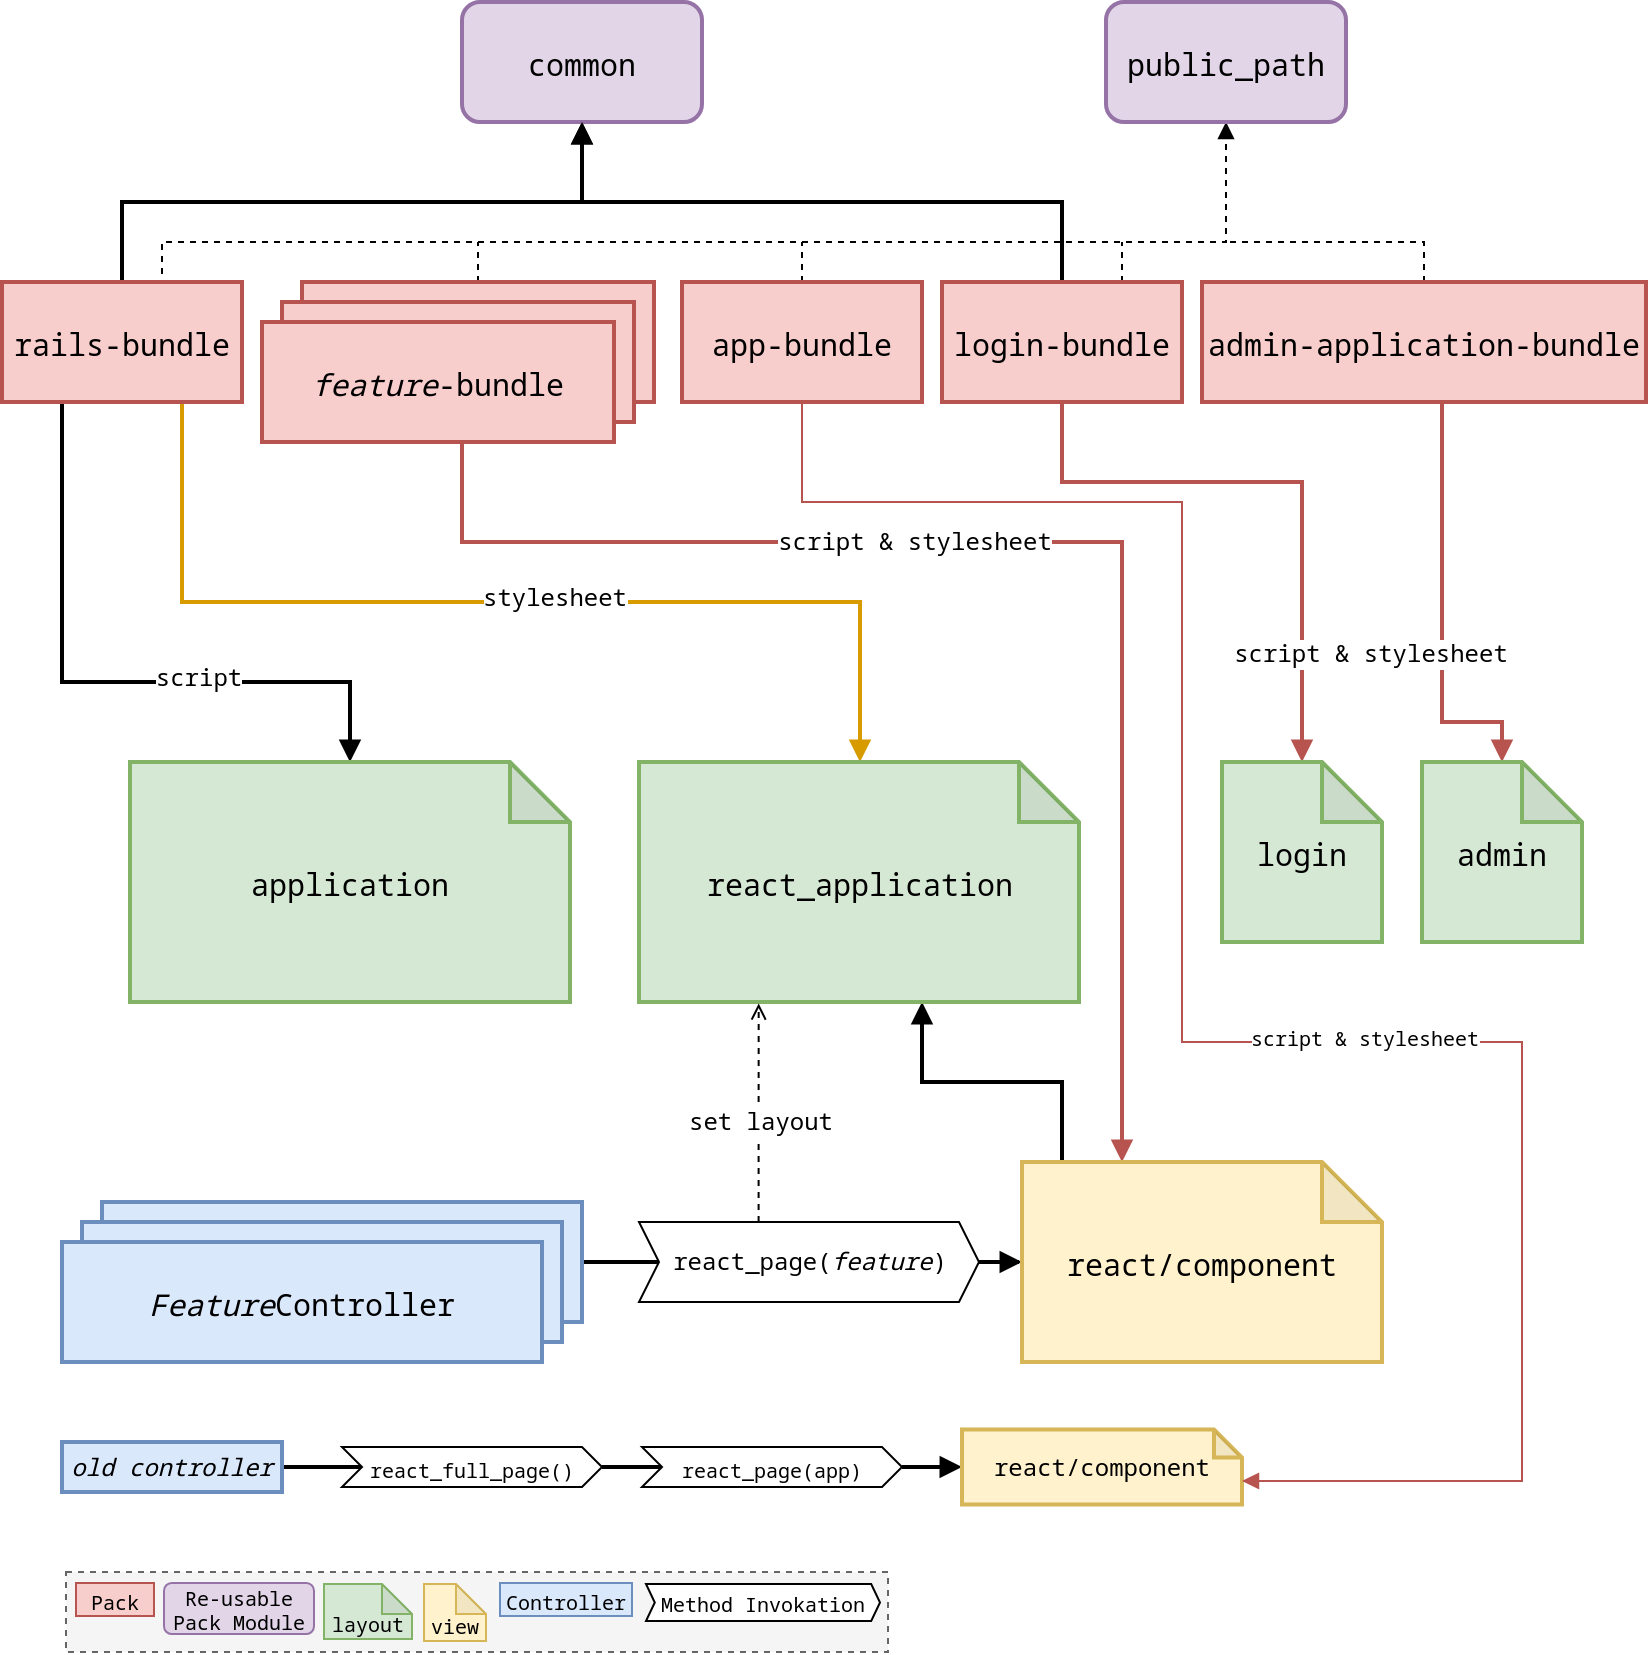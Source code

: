 <mxfile version="15.4.3" type="github">
  <diagram id="g3s3_oMSda1qEZBIPDO_" name="Page-1">
    <mxGraphModel dx="1426" dy="670" grid="1" gridSize="10" guides="1" tooltips="1" connect="1" arrows="1" fold="1" page="1" pageScale="1" pageWidth="827" pageHeight="1169" math="0" shadow="0">
      <root>
        <mxCell id="0" />
        <mxCell id="1" parent="0" />
        <mxCell id="Movc8tXXRkuTVprkoED4-1" value="" style="rounded=0;whiteSpace=wrap;html=1;fontFamily=Noto Sans Mono;fontSource=https%3A%2F%2Ffonts.googleapis.com%2Fcss%3Ffamily%3DNoto%2BSans%2BMono;fontSize=12;strokeWidth=1;align=center;verticalAlign=middle;fillColor=#f5f5f5;strokeColor=#666666;fontColor=#333333;dashed=1;" vertex="1" parent="1">
          <mxGeometry x="42" y="845" width="411" height="40" as="geometry" />
        </mxCell>
        <mxCell id="Movc8tXXRkuTVprkoED4-2" style="edgeStyle=orthogonalEdgeStyle;rounded=0;orthogonalLoop=1;jettySize=auto;html=1;entryX=0.5;entryY=1;entryDx=0;entryDy=0;fontFamily=Noto Sans Mono;fontSource=https%3A%2F%2Ffonts.googleapis.com%2Fcss%3Ffamily%3DNoto%2BSans%2BMono;endArrow=block;endFill=1;strokeWidth=2;" edge="1" parent="1" source="Movc8tXXRkuTVprkoED4-8" target="Movc8tXXRkuTVprkoED4-9">
          <mxGeometry relative="1" as="geometry">
            <Array as="points">
              <mxPoint x="70" y="160" />
              <mxPoint x="300" y="160" />
            </Array>
          </mxGeometry>
        </mxCell>
        <mxCell id="Movc8tXXRkuTVprkoED4-3" style="edgeStyle=orthogonalEdgeStyle;rounded=0;orthogonalLoop=1;jettySize=auto;html=1;entryX=0.5;entryY=1;entryDx=0;entryDy=0;fontFamily=Noto Sans Mono;fontSource=https%3A%2F%2Ffonts.googleapis.com%2Fcss%3Ffamily%3DNoto%2BSans%2BMono;endArrow=block;endFill=1;strokeWidth=1;exitX=0.5;exitY=0;exitDx=0;exitDy=0;jumpStyle=none;jumpSize=10;dashed=1;" edge="1" parent="1" source="Movc8tXXRkuTVprkoED4-8" target="Movc8tXXRkuTVprkoED4-10">
          <mxGeometry relative="1" as="geometry">
            <Array as="points">
              <mxPoint x="90" y="200" />
              <mxPoint x="90" y="180" />
              <mxPoint x="622" y="180" />
            </Array>
          </mxGeometry>
        </mxCell>
        <mxCell id="Movc8tXXRkuTVprkoED4-4" style="edgeStyle=orthogonalEdgeStyle;rounded=0;jumpStyle=none;jumpSize=10;orthogonalLoop=1;jettySize=auto;html=1;exitX=0.75;exitY=1;exitDx=0;exitDy=0;entryX=0.5;entryY=0;entryDx=0;entryDy=0;entryPerimeter=0;fontFamily=Noto Sans Mono;fontSource=https%3A%2F%2Ffonts.googleapis.com%2Fcss%3Ffamily%3DNoto%2BSans%2BMono;fontSize=12;endArrow=block;endFill=1;strokeWidth=2;fillColor=#ffe6cc;strokeColor=#d79b00;" edge="1" parent="1" source="Movc8tXXRkuTVprkoED4-8" target="Movc8tXXRkuTVprkoED4-23">
          <mxGeometry relative="1" as="geometry">
            <Array as="points">
              <mxPoint x="100" y="360" />
              <mxPoint x="439" y="360" />
              <mxPoint x="439" y="440" />
            </Array>
          </mxGeometry>
        </mxCell>
        <mxCell id="Movc8tXXRkuTVprkoED4-5" value="stylesheet" style="edgeLabel;html=1;align=center;verticalAlign=middle;resizable=0;points=[];fontSize=12;fontFamily=Noto Sans Mono;" vertex="1" connectable="0" parent="Movc8tXXRkuTVprkoED4-4">
          <mxGeometry x="0.182" relative="1" as="geometry">
            <mxPoint x="-21" y="-2" as="offset" />
          </mxGeometry>
        </mxCell>
        <mxCell id="Movc8tXXRkuTVprkoED4-6" style="edgeStyle=orthogonalEdgeStyle;rounded=0;jumpStyle=none;jumpSize=10;orthogonalLoop=1;jettySize=auto;html=1;exitX=0.25;exitY=1;exitDx=0;exitDy=0;entryX=0.5;entryY=0;entryDx=0;entryDy=0;entryPerimeter=0;fontFamily=Noto Sans Mono;fontSource=https%3A%2F%2Ffonts.googleapis.com%2Fcss%3Ffamily%3DNoto%2BSans%2BMono;fontSize=14;endArrow=block;endFill=1;strokeWidth=2;" edge="1" parent="1" source="Movc8tXXRkuTVprkoED4-8" target="Movc8tXXRkuTVprkoED4-21">
          <mxGeometry relative="1" as="geometry">
            <Array as="points">
              <mxPoint x="40" y="400" />
              <mxPoint x="184" y="400" />
            </Array>
          </mxGeometry>
        </mxCell>
        <mxCell id="Movc8tXXRkuTVprkoED4-7" value="&lt;font style=&quot;font-size: 12px&quot;&gt;script&lt;/font&gt;" style="edgeLabel;html=1;align=center;verticalAlign=middle;resizable=0;points=[];fontSize=14;fontFamily=Noto Sans Mono;" vertex="1" connectable="0" parent="Movc8tXXRkuTVprkoED4-6">
          <mxGeometry x="0.636" y="3" relative="1" as="geometry">
            <mxPoint x="-57" as="offset" />
          </mxGeometry>
        </mxCell>
        <mxCell id="Movc8tXXRkuTVprkoED4-8" value="rails-bundle" style="rounded=0;whiteSpace=wrap;html=1;strokeWidth=2;shadow=0;glass=0;sketch=0;fontFamily=Noto Sans Mono;fontSize=15;fontSource=https%3A%2F%2Ffonts.googleapis.com%2Fcss%3Ffamily%3DNoto%2BSans%2BMono;fillColor=#f8cecc;strokeColor=#b85450;" vertex="1" parent="1">
          <mxGeometry x="10" y="200" width="120" height="60" as="geometry" />
        </mxCell>
        <mxCell id="Movc8tXXRkuTVprkoED4-9" value="common" style="rounded=1;whiteSpace=wrap;html=1;strokeWidth=2;shadow=0;glass=0;sketch=0;fontFamily=Noto Sans Mono;fontSize=15;fontSource=https%3A%2F%2Ffonts.googleapis.com%2Fcss%3Ffamily%3DNoto%2BSans%2BMono;fillColor=#e1d5e7;strokeColor=#9673a6;" vertex="1" parent="1">
          <mxGeometry x="240" y="60" width="120" height="60" as="geometry" />
        </mxCell>
        <mxCell id="Movc8tXXRkuTVprkoED4-10" value="public_path" style="rounded=1;whiteSpace=wrap;html=1;strokeWidth=2;shadow=0;glass=0;sketch=0;fontFamily=Noto Sans Mono;fontSize=15;fontSource=https%3A%2F%2Ffonts.googleapis.com%2Fcss%3Ffamily%3DNoto%2BSans%2BMono;fillColor=#e1d5e7;strokeColor=#9673a6;" vertex="1" parent="1">
          <mxGeometry x="562" y="60" width="120" height="60" as="geometry" />
        </mxCell>
        <mxCell id="Movc8tXXRkuTVprkoED4-11" style="edgeStyle=orthogonalEdgeStyle;rounded=0;orthogonalLoop=1;jettySize=auto;html=1;entryX=0.5;entryY=1;entryDx=0;entryDy=0;fontFamily=Noto Sans Mono;fontSource=https%3A%2F%2Ffonts.googleapis.com%2Fcss%3Ffamily%3DNoto%2BSans%2BMono;endArrow=block;endFill=1;exitX=0.5;exitY=0;exitDx=0;exitDy=0;strokeWidth=2;" edge="1" parent="1" source="Movc8tXXRkuTVprkoED4-14" target="Movc8tXXRkuTVprkoED4-9">
          <mxGeometry relative="1" as="geometry">
            <Array as="points">
              <mxPoint x="540" y="160" />
              <mxPoint x="300" y="160" />
            </Array>
          </mxGeometry>
        </mxCell>
        <mxCell id="Movc8tXXRkuTVprkoED4-12" style="edgeStyle=orthogonalEdgeStyle;rounded=0;orthogonalLoop=1;jettySize=auto;html=1;exitX=0.75;exitY=0;exitDx=0;exitDy=0;fontFamily=Noto Sans Mono;fontSource=https%3A%2F%2Ffonts.googleapis.com%2Fcss%3Ffamily%3DNoto%2BSans%2BMono;endArrow=none;endFill=0;strokeWidth=1;dashed=1;jumpStyle=none;" edge="1" parent="1" source="Movc8tXXRkuTVprkoED4-14">
          <mxGeometry relative="1" as="geometry">
            <mxPoint x="570" y="180" as="targetPoint" />
          </mxGeometry>
        </mxCell>
        <mxCell id="Movc8tXXRkuTVprkoED4-13" style="edgeStyle=orthogonalEdgeStyle;rounded=0;jumpStyle=none;jumpSize=10;orthogonalLoop=1;jettySize=auto;html=1;entryX=0.5;entryY=0;entryDx=0;entryDy=0;entryPerimeter=0;fontFamily=Noto Sans Mono;fontSource=https%3A%2F%2Ffonts.googleapis.com%2Fcss%3Ffamily%3DNoto%2BSans%2BMono;fontSize=12;endArrow=block;endFill=1;strokeWidth=2;exitX=0.5;exitY=1;exitDx=0;exitDy=0;fillColor=#f8cecc;strokeColor=#b85450;sketch=0;shadow=0;flowAnimation=0;orthogonal=0;comic=0;fixDash=0;noJump=0;" edge="1" parent="1" source="Movc8tXXRkuTVprkoED4-14" target="Movc8tXXRkuTVprkoED4-28">
          <mxGeometry relative="1" as="geometry">
            <Array as="points">
              <mxPoint x="540" y="300" />
              <mxPoint x="660" y="300" />
            </Array>
          </mxGeometry>
        </mxCell>
        <mxCell id="Movc8tXXRkuTVprkoED4-14" value="login-bundle" style="rounded=0;whiteSpace=wrap;html=1;strokeWidth=2;shadow=0;glass=0;sketch=0;fontFamily=Noto Sans Mono;fontSize=15;fontSource=https%3A%2F%2Ffonts.googleapis.com%2Fcss%3Ffamily%3DNoto%2BSans%2BMono;fillColor=#f8cecc;strokeColor=#b85450;" vertex="1" parent="1">
          <mxGeometry x="480" y="200" width="120" height="60" as="geometry" />
        </mxCell>
        <mxCell id="Movc8tXXRkuTVprkoED4-15" style="edgeStyle=orthogonalEdgeStyle;rounded=0;jumpStyle=none;jumpSize=10;orthogonalLoop=1;jettySize=auto;html=1;entryX=0.5;entryY=0;entryDx=0;entryDy=0;entryPerimeter=0;fontFamily=Noto Sans Mono;fontSource=https%3A%2F%2Ffonts.googleapis.com%2Fcss%3Ffamily%3DNoto%2BSans%2BMono;fontSize=12;endArrow=block;endFill=1;strokeWidth=2;fillColor=#f8cecc;strokeColor=#b85450;" edge="1" parent="1" source="Movc8tXXRkuTVprkoED4-18" target="Movc8tXXRkuTVprkoED4-27">
          <mxGeometry relative="1" as="geometry">
            <Array as="points">
              <mxPoint x="730" y="420" />
              <mxPoint x="760" y="420" />
            </Array>
          </mxGeometry>
        </mxCell>
        <mxCell id="Movc8tXXRkuTVprkoED4-16" value="script &amp;amp; stylesheet" style="edgeLabel;html=1;align=center;verticalAlign=middle;resizable=0;points=[];fontSize=12;fontFamily=Noto Sans Mono;" vertex="1" connectable="0" parent="Movc8tXXRkuTVprkoED4-15">
          <mxGeometry x="-0.598" y="2" relative="1" as="geometry">
            <mxPoint x="-38" y="84" as="offset" />
          </mxGeometry>
        </mxCell>
        <mxCell id="Movc8tXXRkuTVprkoED4-17" style="edgeStyle=orthogonalEdgeStyle;rounded=0;jumpSize=10;orthogonalLoop=1;jettySize=auto;html=1;dashed=1;fontFamily=Noto Sans Mono;fontSource=https%3A%2F%2Ffonts.googleapis.com%2Fcss%3Ffamily%3DNoto%2BSans%2BMono;fontSize=15;endArrow=none;endFill=0;strokeWidth=1;" edge="1" parent="1" source="Movc8tXXRkuTVprkoED4-18">
          <mxGeometry relative="1" as="geometry">
            <mxPoint x="620" y="180" as="targetPoint" />
          </mxGeometry>
        </mxCell>
        <mxCell id="Movc8tXXRkuTVprkoED4-18" value="admin-application-bundle" style="rounded=0;whiteSpace=wrap;html=1;strokeWidth=2;shadow=0;glass=0;sketch=0;fontFamily=Noto Sans Mono;fontSize=15;fontSource=https%3A%2F%2Ffonts.googleapis.com%2Fcss%3Ffamily%3DNoto%2BSans%2BMono;fillColor=#f8cecc;strokeColor=#b85450;" vertex="1" parent="1">
          <mxGeometry x="610" y="200" width="222" height="60" as="geometry" />
        </mxCell>
        <mxCell id="Movc8tXXRkuTVprkoED4-19" style="edgeStyle=orthogonalEdgeStyle;rounded=0;comic=0;sketch=0;jumpStyle=none;jumpSize=10;orthogonalLoop=1;jettySize=auto;html=1;shadow=0;fontFamily=Noto Sans Mono;fontSource=https%3A%2F%2Ffonts.googleapis.com%2Fcss%3Ffamily%3DNoto%2BSans%2BMono;fontSize=12;startArrow=none;endArrow=block;endFill=1;strokeWidth=2;strokeColor=#b85450;fillColor=#f8cecc;" edge="1" parent="1" source="Movc8tXXRkuTVprkoED4-55" target="Movc8tXXRkuTVprkoED4-33">
          <mxGeometry relative="1" as="geometry">
            <Array as="points">
              <mxPoint x="240" y="330" />
              <mxPoint x="570" y="330" />
            </Array>
          </mxGeometry>
        </mxCell>
        <mxCell id="Movc8tXXRkuTVprkoED4-20" value="&lt;font style=&quot;font-size: 12px&quot;&gt;script &amp;amp; stylesheet&lt;/font&gt;" style="edgeLabel;html=1;align=center;verticalAlign=middle;resizable=0;points=[];fontSize=12;fontFamily=Noto Sans Mono;" vertex="1" connectable="0" parent="Movc8tXXRkuTVprkoED4-19">
          <mxGeometry x="0.124" y="1" relative="1" as="geometry">
            <mxPoint x="-105" y="-8" as="offset" />
          </mxGeometry>
        </mxCell>
        <mxCell id="Movc8tXXRkuTVprkoED4-21" value="&lt;font style=&quot;font-size: 15px;&quot;&gt;application&lt;/font&gt;" style="shape=note;whiteSpace=wrap;html=1;backgroundOutline=1;darkOpacity=0.05;rounded=0;fontFamily=Noto Sans Mono;fontSource=https%3A%2F%2Ffonts.googleapis.com%2Fcss%3Ffamily%3DNoto%2BSans%2BMono;strokeWidth=2;fillColor=#d5e8d4;strokeColor=#82b366;fontSize=15;" vertex="1" parent="1">
          <mxGeometry x="74" y="440" width="220" height="120" as="geometry" />
        </mxCell>
        <mxCell id="Movc8tXXRkuTVprkoED4-22" style="edgeStyle=orthogonalEdgeStyle;rounded=0;jumpStyle=none;jumpSize=10;orthogonalLoop=1;jettySize=auto;html=1;fontFamily=Noto Sans Mono;fontSource=https%3A%2F%2Ffonts.googleapis.com%2Fcss%3Ffamily%3DNoto%2BSans%2BMono;fontSize=14;startArrow=none;endArrow=block;endFill=1;strokeWidth=2;" edge="1" parent="1" source="Movc8tXXRkuTVprkoED4-33" target="Movc8tXXRkuTVprkoED4-23">
          <mxGeometry relative="1" as="geometry">
            <Array as="points">
              <mxPoint x="540" y="600" />
              <mxPoint x="470" y="600" />
            </Array>
          </mxGeometry>
        </mxCell>
        <mxCell id="Movc8tXXRkuTVprkoED4-23" value="&lt;font style=&quot;font-size: 15px;&quot;&gt;&lt;font style=&quot;font-size: 15px;&quot;&gt;react_application&lt;/font&gt;&lt;br style=&quot;font-size: 15px;&quot;&gt;&lt;/font&gt;" style="shape=note;whiteSpace=wrap;html=1;backgroundOutline=1;darkOpacity=0.05;rounded=0;fontFamily=Noto Sans Mono;fontSource=https%3A%2F%2Ffonts.googleapis.com%2Fcss%3Ffamily%3DNoto%2BSans%2BMono;strokeWidth=2;fillColor=#d5e8d4;strokeColor=#82b366;fontSize=15;" vertex="1" parent="1">
          <mxGeometry x="328.5" y="440" width="220" height="120" as="geometry" />
        </mxCell>
        <mxCell id="Movc8tXXRkuTVprkoED4-24" value="Re-usable Pack Module" style="rounded=1;whiteSpace=wrap;html=1;fontFamily=Noto Sans Mono;fontSource=https%3A%2F%2Ffonts.googleapis.com%2Fcss%3Ffamily%3DNoto%2BSans%2BMono;fontSize=10;strokeWidth=1;fillColor=#e1d5e7;strokeColor=#9673a6;" vertex="1" parent="1">
          <mxGeometry x="91" y="850.5" width="75" height="25.5" as="geometry" />
        </mxCell>
        <mxCell id="Movc8tXXRkuTVprkoED4-25" value="Pack" style="rounded=0;whiteSpace=wrap;html=1;fontFamily=Noto Sans Mono;fontSource=https%3A%2F%2Ffonts.googleapis.com%2Fcss%3Ffamily%3DNoto%2BSans%2BMono;fontSize=10;strokeWidth=1;fillColor=#f8cecc;strokeColor=#b85450;" vertex="1" parent="1">
          <mxGeometry x="47" y="850.5" width="39" height="16.5" as="geometry" />
        </mxCell>
        <mxCell id="Movc8tXXRkuTVprkoED4-26" value="&lt;font style=&quot;font-size: 10px;&quot;&gt;layout&lt;/font&gt;" style="shape=note;whiteSpace=wrap;html=1;backgroundOutline=1;darkOpacity=0.05;rounded=0;fontFamily=Noto Sans Mono;fontSource=https%3A%2F%2Ffonts.googleapis.com%2Fcss%3Ffamily%3DNoto%2BSans%2BMono;strokeWidth=1;fillColor=#d5e8d4;strokeColor=#82b366;fontSize=10;verticalAlign=bottom;size=15;" vertex="1" parent="1">
          <mxGeometry x="171" y="851" width="44" height="27.5" as="geometry" />
        </mxCell>
        <mxCell id="Movc8tXXRkuTVprkoED4-27" value="&lt;font style=&quot;font-size: 15px;&quot;&gt;admin&lt;/font&gt;" style="shape=note;whiteSpace=wrap;html=1;backgroundOutline=1;darkOpacity=0.05;rounded=0;fontFamily=Noto Sans Mono;fontSource=https%3A%2F%2Ffonts.googleapis.com%2Fcss%3Ffamily%3DNoto%2BSans%2BMono;strokeWidth=2;fillColor=#d5e8d4;strokeColor=#82b366;fontSize=15;" vertex="1" parent="1">
          <mxGeometry x="720" y="440" width="80" height="90" as="geometry" />
        </mxCell>
        <mxCell id="Movc8tXXRkuTVprkoED4-28" value="&lt;font style=&quot;font-size: 15px;&quot;&gt;login&lt;/font&gt;" style="shape=note;whiteSpace=wrap;html=1;backgroundOutline=1;darkOpacity=0.05;rounded=0;fontFamily=Noto Sans Mono;fontSource=https%3A%2F%2Ffonts.googleapis.com%2Fcss%3Ffamily%3DNoto%2BSans%2BMono;strokeWidth=2;fillColor=#d5e8d4;strokeColor=#82b366;fontSize=15;" vertex="1" parent="1">
          <mxGeometry x="620" y="440" width="80" height="90" as="geometry" />
        </mxCell>
        <mxCell id="Movc8tXXRkuTVprkoED4-29" value="&lt;font style=&quot;font-size: 10px;&quot;&gt;view&lt;/font&gt;" style="shape=note;whiteSpace=wrap;html=1;backgroundOutline=1;darkOpacity=0.05;rounded=0;fontFamily=Noto Sans Mono;fontSource=https%3A%2F%2Ffonts.googleapis.com%2Fcss%3Ffamily%3DNoto%2BSans%2BMono;strokeWidth=1;fillColor=#fff2cc;strokeColor=#d6b656;fontSize=10;verticalAlign=bottom;size=15;" vertex="1" parent="1">
          <mxGeometry x="221" y="851" width="31" height="28.5" as="geometry" />
        </mxCell>
        <mxCell id="Movc8tXXRkuTVprkoED4-30" value="" style="edgeStyle=orthogonalEdgeStyle;rounded=0;jumpStyle=none;jumpSize=10;orthogonalLoop=1;jettySize=auto;html=1;fontFamily=Noto Sans Mono;fontSource=https%3A%2F%2Ffonts.googleapis.com%2Fcss%3Ffamily%3DNoto%2BSans%2BMono;fontSize=14;startArrow=none;endArrow=block;endFill=1;strokeWidth=2;exitX=1;exitY=0.5;exitDx=0;exitDy=0;" edge="1" parent="1" source="Movc8tXXRkuTVprkoED4-36" target="Movc8tXXRkuTVprkoED4-33">
          <mxGeometry relative="1" as="geometry">
            <mxPoint x="468" y="690" as="sourcePoint" />
          </mxGeometry>
        </mxCell>
        <mxCell id="Movc8tXXRkuTVprkoED4-31" style="edgeStyle=orthogonalEdgeStyle;rounded=0;jumpStyle=none;jumpSize=10;orthogonalLoop=1;jettySize=auto;html=1;entryX=0;entryY=0.5;entryDx=0;entryDy=0;fontFamily=Noto Sans Mono;fontSource=https%3A%2F%2Ffonts.googleapis.com%2Fcss%3Ffamily%3DNoto%2BSans%2BMono;fontSize=14;endArrow=none;endFill=0;strokeWidth=2;" edge="1" parent="1" source="Movc8tXXRkuTVprkoED4-49" target="Movc8tXXRkuTVprkoED4-36">
          <mxGeometry relative="1" as="geometry">
            <mxPoint x="380" y="690" as="targetPoint" />
          </mxGeometry>
        </mxCell>
        <mxCell id="Movc8tXXRkuTVprkoED4-32" value="&lt;span style=&quot;font-size: 10px;&quot;&gt;Controller&lt;/span&gt;" style="rounded=0;whiteSpace=wrap;html=1;strokeWidth=1;shadow=0;glass=0;sketch=0;fontFamily=Noto Sans Mono;fontSize=10;fontSource=https%3A%2F%2Ffonts.googleapis.com%2Fcss%3Ffamily%3DNoto%2BSans%2BMono;fillColor=#dae8fc;strokeColor=#6c8ebf;verticalAlign=middle;align=center;" vertex="1" parent="1">
          <mxGeometry x="259" y="850.5" width="66" height="16.5" as="geometry" />
        </mxCell>
        <mxCell id="Movc8tXXRkuTVprkoED4-33" value="&lt;font style=&quot;font-size: 15px;&quot;&gt;react/component&lt;/font&gt;" style="shape=note;whiteSpace=wrap;html=1;backgroundOutline=1;darkOpacity=0.05;rounded=0;fontFamily=Noto Sans Mono;fontSource=https%3A%2F%2Ffonts.googleapis.com%2Fcss%3Ffamily%3DNoto%2BSans%2BMono;strokeWidth=2;fillColor=#fff2cc;strokeColor=#d6b656;fontSize=15;" vertex="1" parent="1">
          <mxGeometry x="520" y="640" width="180" height="100" as="geometry" />
        </mxCell>
        <mxCell id="Movc8tXXRkuTVprkoED4-34" value="" style="edgeStyle=orthogonalEdgeStyle;rounded=0;comic=0;sketch=0;jumpStyle=none;jumpSize=10;orthogonalLoop=1;jettySize=auto;html=1;shadow=0;dashed=1;fontFamily=Noto Sans Mono;fontSource=https%3A%2F%2Ffonts.googleapis.com%2Fcss%3Ffamily%3DNoto%2BSans%2BMono;fontSize=12;startArrow=none;startFill=0;endArrow=open;endFill=0;strokeWidth=1;entryX=0.272;entryY=1.006;entryDx=0;entryDy=0;entryPerimeter=0;" edge="1" parent="1" source="Movc8tXXRkuTVprkoED4-36" target="Movc8tXXRkuTVprkoED4-23">
          <mxGeometry relative="1" as="geometry">
            <Array as="points">
              <mxPoint x="388" y="630" />
            </Array>
          </mxGeometry>
        </mxCell>
        <mxCell id="Movc8tXXRkuTVprkoED4-35" value="set layout" style="edgeLabel;html=1;align=center;verticalAlign=middle;resizable=0;points=[];fontSize=12;fontFamily=Noto Sans Mono;" vertex="1" connectable="0" parent="Movc8tXXRkuTVprkoED4-34">
          <mxGeometry x="-0.239" y="2" relative="1" as="geometry">
            <mxPoint x="2" y="-9" as="offset" />
          </mxGeometry>
        </mxCell>
        <mxCell id="Movc8tXXRkuTVprkoED4-36" value="react_page(&lt;i&gt;feature&lt;/i&gt;)" style="shape=step;perimeter=stepPerimeter;whiteSpace=wrap;html=1;fixedSize=1;rounded=0;fontFamily=Noto Sans Mono;fontSource=https%3A%2F%2Ffonts.googleapis.com%2Fcss%3Ffamily%3DNoto%2BSans%2BMono;fontSize=12;strokeWidth=1;align=center;verticalAlign=middle;size=10;" vertex="1" parent="1">
          <mxGeometry x="328.5" y="670" width="170" height="40" as="geometry" />
        </mxCell>
        <mxCell id="Movc8tXXRkuTVprkoED4-37" style="edgeStyle=orthogonalEdgeStyle;rounded=0;jumpStyle=none;jumpSize=10;orthogonalLoop=1;jettySize=auto;html=1;fontFamily=Noto Sans Mono;fontSource=https%3A%2F%2Ffonts.googleapis.com%2Fcss%3Ffamily%3DNoto%2BSans%2BMono;fontSize=14;startArrow=none;endArrow=none;endFill=0;strokeWidth=2;" edge="1" parent="1" source="Movc8tXXRkuTVprkoED4-38" target="Movc8tXXRkuTVprkoED4-40">
          <mxGeometry relative="1" as="geometry" />
        </mxCell>
        <mxCell id="Movc8tXXRkuTVprkoED4-38" value="&lt;i style=&quot;font-size: 12px;&quot;&gt;old controller&lt;/i&gt;" style="rounded=0;whiteSpace=wrap;html=1;strokeWidth=2;shadow=0;glass=0;sketch=0;fontFamily=Noto Sans Mono;fontSize=12;fontSource=https%3A%2F%2Ffonts.googleapis.com%2Fcss%3Ffamily%3DNoto%2BSans%2BMono;fillColor=#dae8fc;strokeColor=#6c8ebf;" vertex="1" parent="1">
          <mxGeometry x="40" y="780" width="110" height="25" as="geometry" />
        </mxCell>
        <mxCell id="Movc8tXXRkuTVprkoED4-39" value="" style="edgeStyle=orthogonalEdgeStyle;rounded=0;jumpSize=10;orthogonalLoop=1;jettySize=auto;html=1;fontFamily=Noto Sans Mono;fontSource=https%3A%2F%2Ffonts.googleapis.com%2Fcss%3Ffamily%3DNoto%2BSans%2BMono;fontSize=14;endArrow=none;endFill=0;strokeWidth=2;" edge="1" parent="1" source="Movc8tXXRkuTVprkoED4-40" target="Movc8tXXRkuTVprkoED4-42">
          <mxGeometry relative="1" as="geometry" />
        </mxCell>
        <mxCell id="Movc8tXXRkuTVprkoED4-40" value="react_full_page()" style="shape=step;perimeter=stepPerimeter;whiteSpace=wrap;html=1;fixedSize=1;rounded=0;fontFamily=Noto Sans Mono;fontSource=https%3A%2F%2Ffonts.googleapis.com%2Fcss%3Ffamily%3DNoto%2BSans%2BMono;fontSize=10;strokeWidth=1;align=center;verticalAlign=middle;size=10;" vertex="1" parent="1">
          <mxGeometry x="180" y="782.5" width="130" height="20" as="geometry" />
        </mxCell>
        <mxCell id="Movc8tXXRkuTVprkoED4-41" value="" style="edgeStyle=orthogonalEdgeStyle;rounded=0;jumpSize=10;orthogonalLoop=1;jettySize=auto;html=1;fontFamily=Noto Sans Mono;fontSource=https%3A%2F%2Ffonts.googleapis.com%2Fcss%3Ffamily%3DNoto%2BSans%2BMono;fontSize=12;endArrow=block;endFill=1;strokeWidth=2;" edge="1" parent="1" source="Movc8tXXRkuTVprkoED4-42" target="Movc8tXXRkuTVprkoED4-43">
          <mxGeometry relative="1" as="geometry" />
        </mxCell>
        <mxCell id="Movc8tXXRkuTVprkoED4-42" value="react_page(app)" style="shape=step;perimeter=stepPerimeter;whiteSpace=wrap;html=1;fixedSize=1;rounded=0;fontFamily=Noto Sans Mono;fontSource=https%3A%2F%2Ffonts.googleapis.com%2Fcss%3Ffamily%3DNoto%2BSans%2BMono;fontSize=10;strokeWidth=1;align=center;verticalAlign=middle;size=10;" vertex="1" parent="1">
          <mxGeometry x="330" y="782.5" width="130" height="20" as="geometry" />
        </mxCell>
        <mxCell id="Movc8tXXRkuTVprkoED4-43" value="&lt;font style=&quot;font-size: 12px&quot;&gt;react/component&lt;/font&gt;" style="shape=note;whiteSpace=wrap;html=1;backgroundOutline=1;darkOpacity=0.05;rounded=0;fontFamily=Noto Sans Mono;fontSource=https%3A%2F%2Ffonts.googleapis.com%2Fcss%3Ffamily%3DNoto%2BSans%2BMono;strokeWidth=2;fillColor=#fff2cc;strokeColor=#d6b656;size=14;" vertex="1" parent="1">
          <mxGeometry x="490" y="773.75" width="140" height="37.5" as="geometry" />
        </mxCell>
        <mxCell id="Movc8tXXRkuTVprkoED4-44" value="Method Invokation" style="shape=step;perimeter=stepPerimeter;whiteSpace=wrap;html=1;fixedSize=1;rounded=0;fontFamily=Noto Sans Mono;fontSource=https%3A%2F%2Ffonts.googleapis.com%2Fcss%3Ffamily%3DNoto%2BSans%2BMono;fontSize=10;strokeWidth=1;align=center;verticalAlign=middle;size=4.4;" vertex="1" parent="1">
          <mxGeometry x="332" y="851" width="117" height="18.5" as="geometry" />
        </mxCell>
        <mxCell id="Movc8tXXRkuTVprkoED4-45" style="edgeStyle=orthogonalEdgeStyle;rounded=0;jumpSize=10;orthogonalLoop=1;jettySize=auto;html=1;entryX=0;entryY=0;entryDx=140;entryDy=25.75;entryPerimeter=0;fontFamily=Noto Sans Mono;fontSource=https%3A%2F%2Ffonts.googleapis.com%2Fcss%3Ffamily%3DNoto%2BSans%2BMono;fontSize=12;endArrow=block;endFill=1;strokeWidth=1;fillColor=#f8cecc;strokeColor=#b85450;" edge="1" parent="1" source="Movc8tXXRkuTVprkoED4-48" target="Movc8tXXRkuTVprkoED4-43">
          <mxGeometry relative="1" as="geometry">
            <Array as="points">
              <mxPoint x="410" y="310" />
              <mxPoint x="600" y="310" />
              <mxPoint x="600" y="580" />
              <mxPoint x="770" y="580" />
              <mxPoint x="770" y="800" />
            </Array>
          </mxGeometry>
        </mxCell>
        <mxCell id="Movc8tXXRkuTVprkoED4-46" value="&lt;font style=&quot;font-size: 10px&quot;&gt;script &amp;amp; stylesheet&lt;/font&gt;" style="edgeLabel;html=1;align=center;verticalAlign=middle;resizable=0;points=[];fontSize=12;fontFamily=Noto Sans Mono;" vertex="1" connectable="0" parent="Movc8tXXRkuTVprkoED4-45">
          <mxGeometry x="0.157" y="-1" relative="1" as="geometry">
            <mxPoint x="-1" y="-3" as="offset" />
          </mxGeometry>
        </mxCell>
        <mxCell id="Movc8tXXRkuTVprkoED4-47" style="edgeStyle=orthogonalEdgeStyle;rounded=0;jumpSize=10;orthogonalLoop=1;jettySize=auto;html=1;fontFamily=Noto Sans Mono;fontSource=https%3A%2F%2Ffonts.googleapis.com%2Fcss%3Ffamily%3DNoto%2BSans%2BMono;fontSize=10;endArrow=none;endFill=0;strokeWidth=1;dashed=1;" edge="1" parent="1" source="Movc8tXXRkuTVprkoED4-48">
          <mxGeometry relative="1" as="geometry">
            <mxPoint x="410" y="180" as="targetPoint" />
          </mxGeometry>
        </mxCell>
        <mxCell id="Movc8tXXRkuTVprkoED4-48" value="app-bundle" style="rounded=0;whiteSpace=wrap;html=1;strokeWidth=2;shadow=0;glass=0;sketch=0;fontFamily=Noto Sans Mono;fontSize=15;fontSource=https%3A%2F%2Ffonts.googleapis.com%2Fcss%3Ffamily%3DNoto%2BSans%2BMono;fillColor=#f8cecc;strokeColor=#b85450;" vertex="1" parent="1">
          <mxGeometry x="350" y="200" width="120" height="60" as="geometry" />
        </mxCell>
        <mxCell id="Movc8tXXRkuTVprkoED4-49" value="ActivitiesController" style="shape=process;whiteSpace=wrap;html=1;backgroundOutline=1;rounded=0;fontFamily=Noto Sans Mono;fontSource=https%3A%2F%2Ffonts.googleapis.com%2Fcss%3Ffamily%3DNoto%2BSans%2BMono;fontSize=14;strokeWidth=2;verticalAlign=middle;fillColor=#dae8fc;strokeColor=#6c8ebf;size=0;" vertex="1" parent="1">
          <mxGeometry x="60" y="660" width="240" height="60" as="geometry" />
        </mxCell>
        <mxCell id="Movc8tXXRkuTVprkoED4-50" value="ActivitiesController" style="shape=process;whiteSpace=wrap;html=1;backgroundOutline=1;rounded=0;fontFamily=Noto Sans Mono;fontSource=https%3A%2F%2Ffonts.googleapis.com%2Fcss%3Ffamily%3DNoto%2BSans%2BMono;fontSize=14;strokeWidth=2;verticalAlign=middle;fillColor=#dae8fc;strokeColor=#6c8ebf;size=0;" vertex="1" parent="1">
          <mxGeometry x="50" y="670" width="240" height="60" as="geometry" />
        </mxCell>
        <mxCell id="Movc8tXXRkuTVprkoED4-51" value="&lt;i style=&quot;font-size: 15px;&quot;&gt;Feature&lt;/i&gt;Controller" style="shape=process;whiteSpace=wrap;html=1;backgroundOutline=1;rounded=0;fontFamily=Noto Sans Mono;fontSource=https%3A%2F%2Ffonts.googleapis.com%2Fcss%3Ffamily%3DNoto%2BSans%2BMono;fontSize=15;strokeWidth=2;verticalAlign=middle;fillColor=#dae8fc;strokeColor=#6c8ebf;size=0;" vertex="1" parent="1">
          <mxGeometry x="40" y="680" width="240" height="60" as="geometry" />
        </mxCell>
        <mxCell id="Movc8tXXRkuTVprkoED4-52" style="edgeStyle=orthogonalEdgeStyle;rounded=0;jumpSize=10;orthogonalLoop=1;jettySize=auto;html=1;fontFamily=Noto Sans Mono;fontSource=https%3A%2F%2Ffonts.googleapis.com%2Fcss%3Ffamily%3DNoto%2BSans%2BMono;fontSize=10;endArrow=none;endFill=0;strokeWidth=1;dashed=1;" edge="1" parent="1" source="Movc8tXXRkuTVprkoED4-53">
          <mxGeometry relative="1" as="geometry">
            <mxPoint x="248" y="180" as="targetPoint" />
          </mxGeometry>
        </mxCell>
        <mxCell id="Movc8tXXRkuTVprkoED4-53" value="activites-bundle" style="rounded=0;whiteSpace=wrap;html=1;strokeWidth=2;shadow=0;glass=0;sketch=0;fontFamily=Noto Sans Mono;fontSize=14;fontSource=https%3A%2F%2Ffonts.googleapis.com%2Fcss%3Ffamily%3DNoto%2BSans%2BMono;fillColor=#f8cecc;strokeColor=#b85450;" vertex="1" parent="1">
          <mxGeometry x="160" y="200" width="176" height="60" as="geometry" />
        </mxCell>
        <mxCell id="Movc8tXXRkuTVprkoED4-54" value="activites-bundle" style="rounded=0;whiteSpace=wrap;html=1;strokeWidth=2;shadow=0;glass=0;sketch=0;fontFamily=Noto Sans Mono;fontSize=14;fontSource=https%3A%2F%2Ffonts.googleapis.com%2Fcss%3Ffamily%3DNoto%2BSans%2BMono;fillColor=#f8cecc;strokeColor=#b85450;" vertex="1" parent="1">
          <mxGeometry x="150" y="210" width="176" height="60" as="geometry" />
        </mxCell>
        <mxCell id="Movc8tXXRkuTVprkoED4-55" value="&lt;i style=&quot;font-size: 15px;&quot;&gt;feature&lt;/i&gt;-bundle" style="rounded=0;whiteSpace=wrap;html=1;strokeWidth=2;shadow=0;glass=0;sketch=0;fontFamily=Noto Sans Mono;fontSize=15;fontSource=https%3A%2F%2Ffonts.googleapis.com%2Fcss%3Ffamily%3DNoto%2BSans%2BMono;fillColor=#f8cecc;strokeColor=#b85450;" vertex="1" parent="1">
          <mxGeometry x="140" y="220" width="176" height="60" as="geometry" />
        </mxCell>
      </root>
    </mxGraphModel>
  </diagram>
</mxfile>
